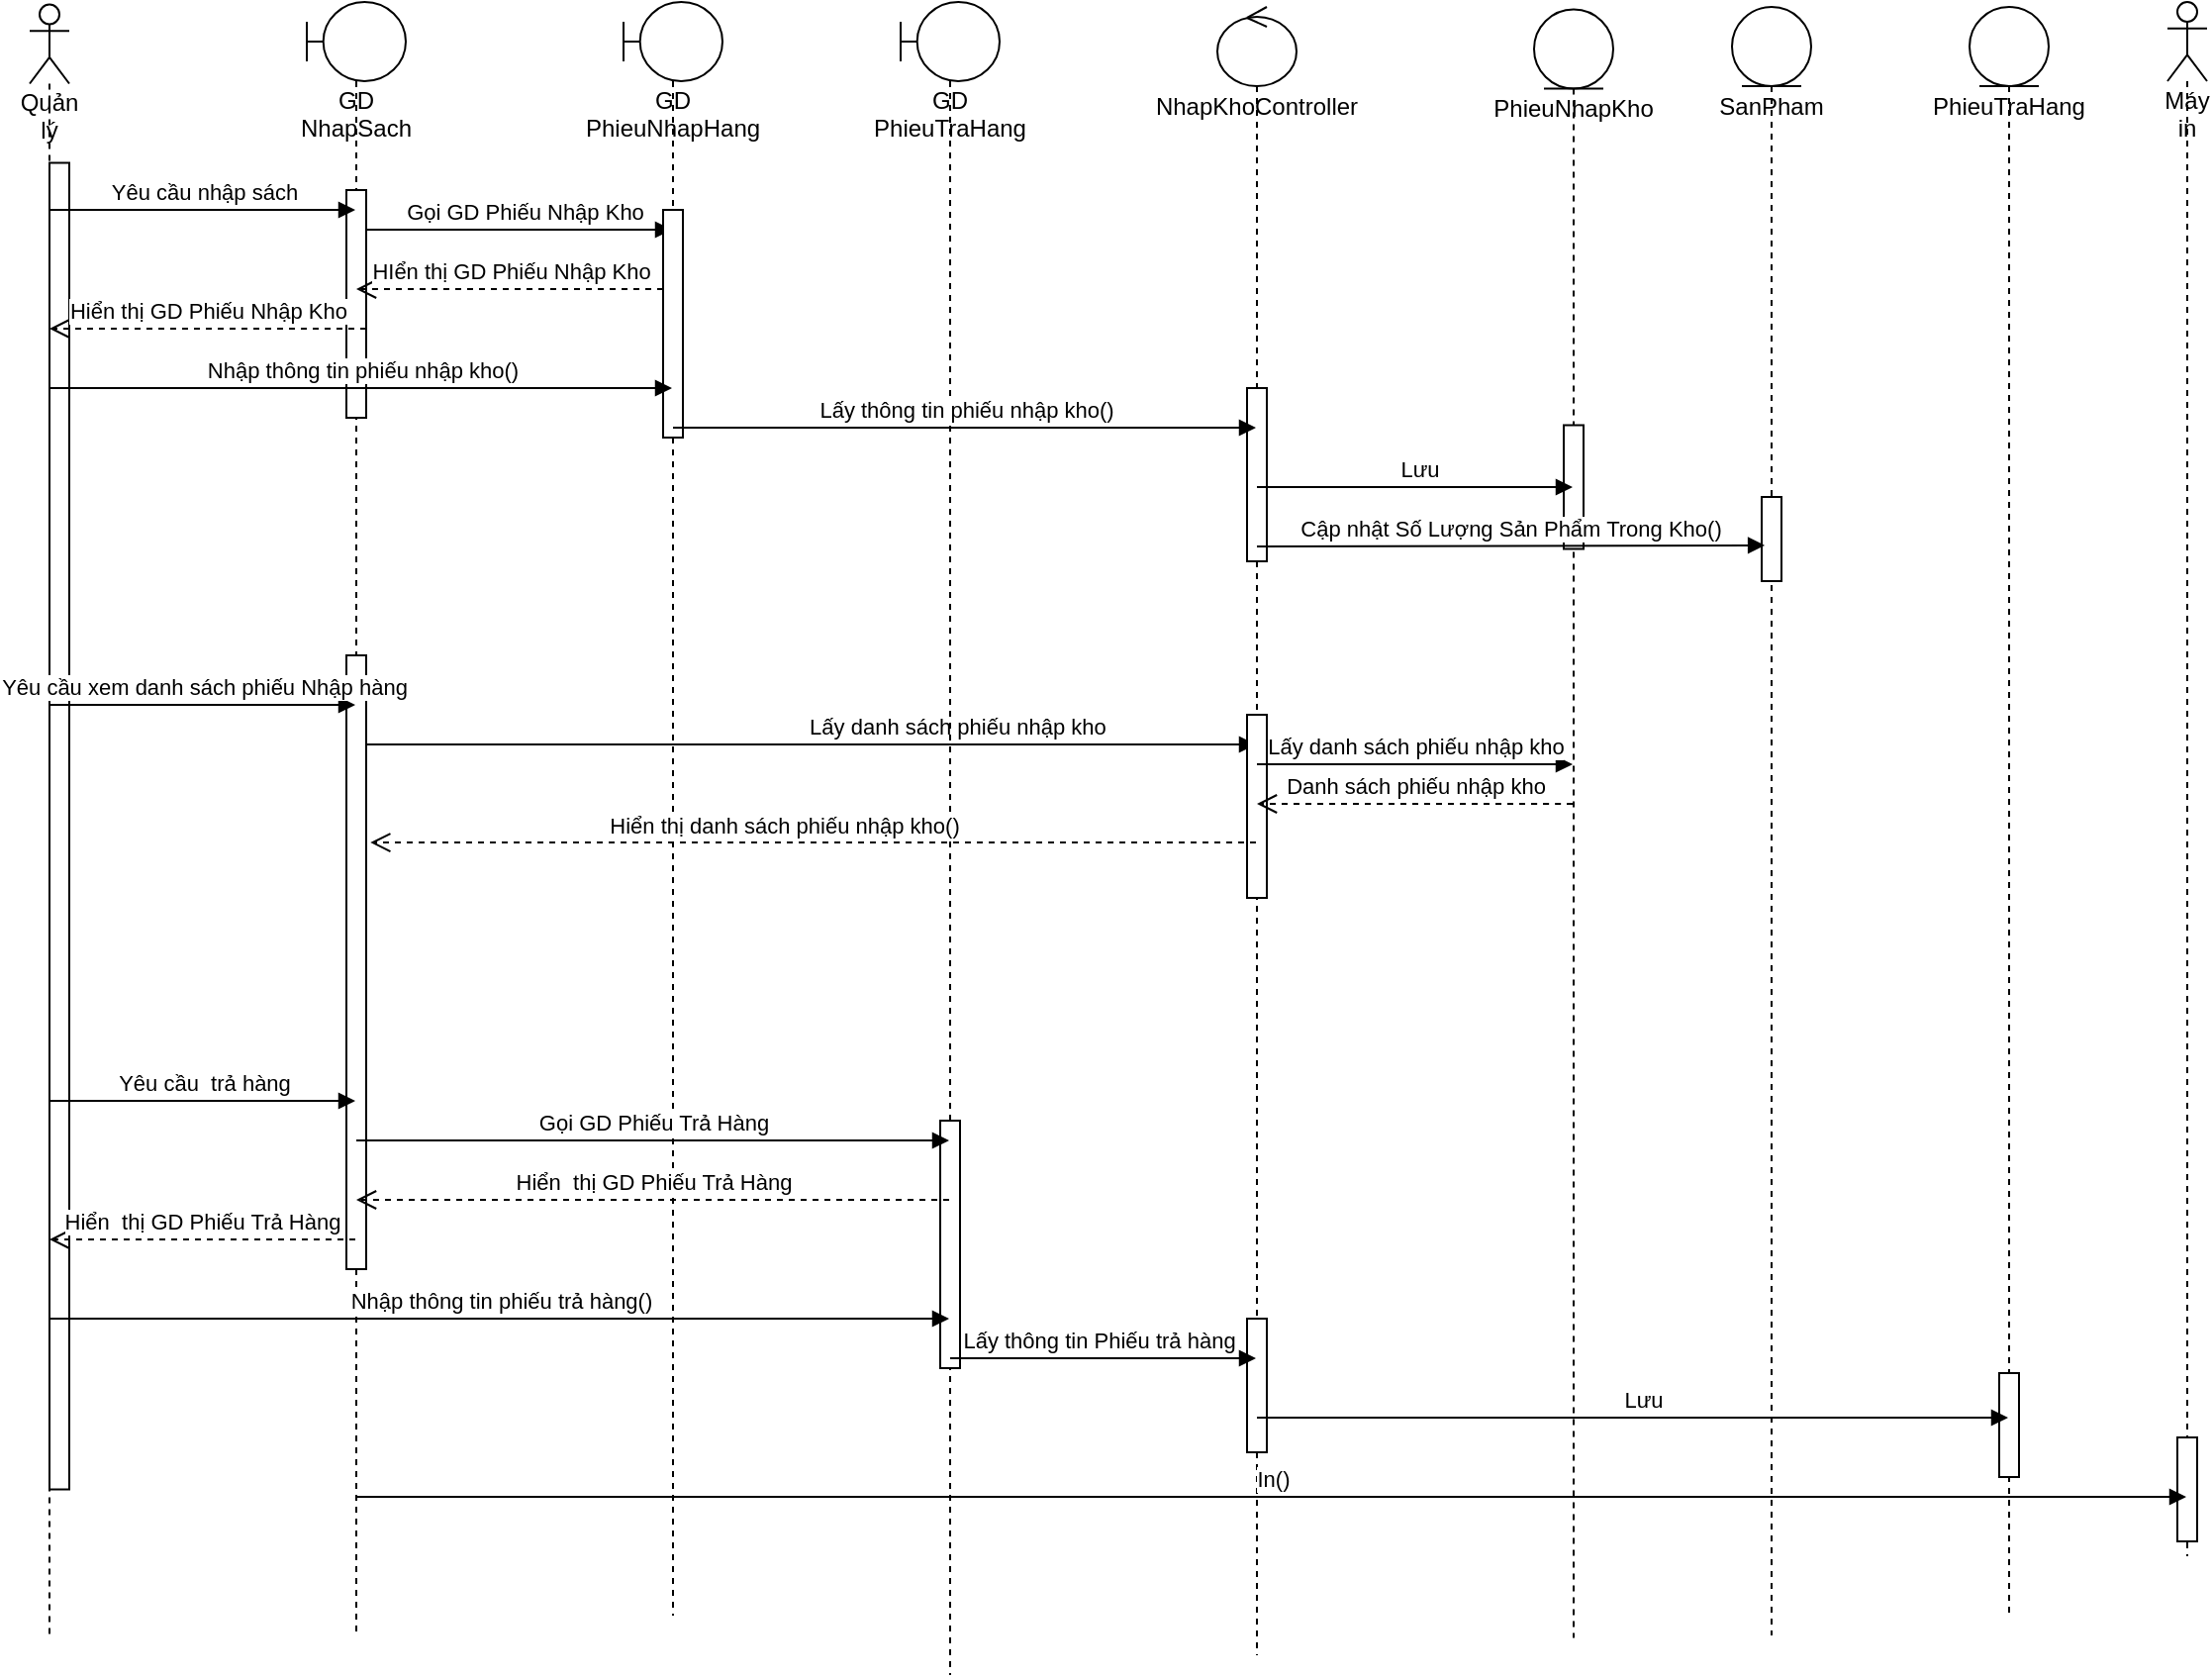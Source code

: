 <mxfile version="13.10.4" type="github">
  <diagram id="C5RBs43oDa-KdzZeNtuy" name="Page-1">
    <mxGraphModel dx="1635" dy="902" grid="1" gridSize="10" guides="1" tooltips="1" connect="1" arrows="1" fold="1" page="1" pageScale="1" pageWidth="827" pageHeight="1169" math="0" shadow="0">
      <root>
        <mxCell id="WIyWlLk6GJQsqaUBKTNV-0" />
        <mxCell id="WIyWlLk6GJQsqaUBKTNV-1" parent="WIyWlLk6GJQsqaUBKTNV-0" />
        <mxCell id="C7oUk9vykBXGrRUJCyyR-0" value="Quản lý" style="shape=umlLifeline;participant=umlActor;perimeter=lifelinePerimeter;whiteSpace=wrap;html=1;container=1;collapsible=0;recursiveResize=0;verticalAlign=top;spacingTop=36;outlineConnect=0;" parent="WIyWlLk6GJQsqaUBKTNV-1" vertex="1">
          <mxGeometry x="100" y="146.25" width="20" height="825" as="geometry" />
        </mxCell>
        <mxCell id="C7oUk9vykBXGrRUJCyyR-36" value="" style="html=1;points=[];perimeter=orthogonalPerimeter;" parent="C7oUk9vykBXGrRUJCyyR-0" vertex="1">
          <mxGeometry x="10" y="80" width="10" height="670" as="geometry" />
        </mxCell>
        <mxCell id="C7oUk9vykBXGrRUJCyyR-1" value="GD NhapSach" style="shape=umlLifeline;participant=umlBoundary;perimeter=lifelinePerimeter;whiteSpace=wrap;html=1;container=1;collapsible=0;recursiveResize=0;verticalAlign=top;spacingTop=36;outlineConnect=0;" parent="WIyWlLk6GJQsqaUBKTNV-1" vertex="1">
          <mxGeometry x="240" y="145" width="50" height="825" as="geometry" />
        </mxCell>
        <mxCell id="C7oUk9vykBXGrRUJCyyR-10" value="Gọi GD Phiếu Nhập Kho" style="html=1;verticalAlign=bottom;endArrow=block;" parent="C7oUk9vykBXGrRUJCyyR-1" target="C7oUk9vykBXGrRUJCyyR-4" edge="1">
          <mxGeometry x="0.036" width="80" relative="1" as="geometry">
            <mxPoint x="30" y="115" as="sourcePoint" />
            <mxPoint x="110" y="115" as="targetPoint" />
            <mxPoint as="offset" />
          </mxGeometry>
        </mxCell>
        <mxCell id="C7oUk9vykBXGrRUJCyyR-34" value="" style="html=1;points=[];perimeter=orthogonalPerimeter;" parent="C7oUk9vykBXGrRUJCyyR-1" vertex="1">
          <mxGeometry x="20" y="445" width="10" height="40" as="geometry" />
        </mxCell>
        <mxCell id="C7oUk9vykBXGrRUJCyyR-37" value="" style="html=1;points=[];perimeter=orthogonalPerimeter;" parent="C7oUk9vykBXGrRUJCyyR-1" vertex="1">
          <mxGeometry x="20" y="95" width="10" height="115" as="geometry" />
        </mxCell>
        <mxCell id="C7oUk9vykBXGrRUJCyyR-38" value="" style="html=1;points=[];perimeter=orthogonalPerimeter;" parent="C7oUk9vykBXGrRUJCyyR-1" vertex="1">
          <mxGeometry x="20" y="330" width="10" height="310" as="geometry" />
        </mxCell>
        <mxCell id="C7oUk9vykBXGrRUJCyyR-53" value="Lấy danh sách phiếu nhập kho&amp;nbsp;" style="html=1;verticalAlign=bottom;endArrow=block;" parent="C7oUk9vykBXGrRUJCyyR-1" target="C7oUk9vykBXGrRUJCyyR-3" edge="1">
          <mxGeometry x="0.335" width="80" relative="1" as="geometry">
            <mxPoint x="30" y="375" as="sourcePoint" />
            <mxPoint x="110" y="375" as="targetPoint" />
            <mxPoint as="offset" />
            <Array as="points">
              <mxPoint x="230" y="375" />
            </Array>
          </mxGeometry>
        </mxCell>
        <mxCell id="C7oUk9vykBXGrRUJCyyR-2" value="PhieuNhapKho" style="shape=umlLifeline;participant=umlEntity;perimeter=lifelinePerimeter;whiteSpace=wrap;html=1;container=1;collapsible=0;recursiveResize=0;verticalAlign=top;spacingTop=36;outlineConnect=0;" parent="WIyWlLk6GJQsqaUBKTNV-1" vertex="1">
          <mxGeometry x="860" y="148.75" width="40" height="822.5" as="geometry" />
        </mxCell>
        <mxCell id="C7oUk9vykBXGrRUJCyyR-43" value="" style="html=1;points=[];perimeter=orthogonalPerimeter;" parent="C7oUk9vykBXGrRUJCyyR-2" vertex="1">
          <mxGeometry x="15" y="210" width="10" height="62.5" as="geometry" />
        </mxCell>
        <mxCell id="C7oUk9vykBXGrRUJCyyR-3" value="NhapKhoController" style="shape=umlLifeline;participant=umlControl;perimeter=lifelinePerimeter;whiteSpace=wrap;html=1;container=1;collapsible=0;recursiveResize=0;verticalAlign=top;spacingTop=36;outlineConnect=0;" parent="WIyWlLk6GJQsqaUBKTNV-1" vertex="1">
          <mxGeometry x="700" y="147.5" width="40" height="832.5" as="geometry" />
        </mxCell>
        <mxCell id="C7oUk9vykBXGrRUJCyyR-42" value="" style="html=1;points=[];perimeter=orthogonalPerimeter;" parent="C7oUk9vykBXGrRUJCyyR-3" vertex="1">
          <mxGeometry x="15" y="192.5" width="10" height="87.5" as="geometry" />
        </mxCell>
        <mxCell id="C7oUk9vykBXGrRUJCyyR-45" value="" style="html=1;points=[];perimeter=orthogonalPerimeter;" parent="C7oUk9vykBXGrRUJCyyR-3" vertex="1">
          <mxGeometry x="15" y="357.5" width="10" height="92.5" as="geometry" />
        </mxCell>
        <mxCell id="C7oUk9vykBXGrRUJCyyR-48" value="" style="html=1;points=[];perimeter=orthogonalPerimeter;" parent="C7oUk9vykBXGrRUJCyyR-3" vertex="1">
          <mxGeometry x="15" y="662.5" width="10" height="67.5" as="geometry" />
        </mxCell>
        <mxCell id="WbfyKLfJ2JwULhxpAesc-1" value="Lấy danh sách phiếu nhập kho" style="html=1;verticalAlign=bottom;endArrow=block;" edge="1" parent="C7oUk9vykBXGrRUJCyyR-3" target="C7oUk9vykBXGrRUJCyyR-2">
          <mxGeometry width="80" relative="1" as="geometry">
            <mxPoint x="20" y="382.5" as="sourcePoint" />
            <mxPoint x="100" y="382.5" as="targetPoint" />
          </mxGeometry>
        </mxCell>
        <mxCell id="C7oUk9vykBXGrRUJCyyR-4" value="GD PhieuNhapHang" style="shape=umlLifeline;participant=umlBoundary;perimeter=lifelinePerimeter;whiteSpace=wrap;html=1;container=1;collapsible=0;recursiveResize=0;verticalAlign=top;spacingTop=36;outlineConnect=0;" parent="WIyWlLk6GJQsqaUBKTNV-1" vertex="1">
          <mxGeometry x="400" y="145" width="50" height="815" as="geometry" />
        </mxCell>
        <mxCell id="C7oUk9vykBXGrRUJCyyR-41" value="" style="html=1;points=[];perimeter=orthogonalPerimeter;" parent="C7oUk9vykBXGrRUJCyyR-4" vertex="1">
          <mxGeometry x="20" y="105" width="10" height="115" as="geometry" />
        </mxCell>
        <mxCell id="C7oUk9vykBXGrRUJCyyR-5" value="GD PhieuTraHang" style="shape=umlLifeline;participant=umlBoundary;perimeter=lifelinePerimeter;whiteSpace=wrap;html=1;container=1;collapsible=0;recursiveResize=0;verticalAlign=top;spacingTop=36;outlineConnect=0;" parent="WIyWlLk6GJQsqaUBKTNV-1" vertex="1">
          <mxGeometry x="540" y="145" width="50" height="845" as="geometry" />
        </mxCell>
        <mxCell id="C7oUk9vykBXGrRUJCyyR-47" value="" style="html=1;points=[];perimeter=orthogonalPerimeter;" parent="C7oUk9vykBXGrRUJCyyR-5" vertex="1">
          <mxGeometry x="20" y="565" width="10" height="125" as="geometry" />
        </mxCell>
        <mxCell id="C7oUk9vykBXGrRUJCyyR-6" value="Yêu cầu nhập sách" style="html=1;verticalAlign=bottom;endArrow=block;" parent="WIyWlLk6GJQsqaUBKTNV-1" source="C7oUk9vykBXGrRUJCyyR-0" target="C7oUk9vykBXGrRUJCyyR-1" edge="1">
          <mxGeometry width="80" relative="1" as="geometry">
            <mxPoint x="110" y="270" as="sourcePoint" />
            <mxPoint x="190" y="270" as="targetPoint" />
            <Array as="points">
              <mxPoint x="250" y="250" />
            </Array>
          </mxGeometry>
        </mxCell>
        <mxCell id="C7oUk9vykBXGrRUJCyyR-9" value="PhieuTraHang" style="shape=umlLifeline;participant=umlEntity;perimeter=lifelinePerimeter;whiteSpace=wrap;html=1;container=1;collapsible=0;recursiveResize=0;verticalAlign=top;spacingTop=36;outlineConnect=0;" parent="WIyWlLk6GJQsqaUBKTNV-1" vertex="1">
          <mxGeometry x="1080" y="147.5" width="40" height="812.5" as="geometry" />
        </mxCell>
        <mxCell id="C7oUk9vykBXGrRUJCyyR-49" value="" style="html=1;points=[];perimeter=orthogonalPerimeter;" parent="C7oUk9vykBXGrRUJCyyR-9" vertex="1">
          <mxGeometry x="15" y="690" width="10" height="52.5" as="geometry" />
        </mxCell>
        <mxCell id="C7oUk9vykBXGrRUJCyyR-11" value="HIển thị GD Phiếu Nhập Kho" style="html=1;verticalAlign=bottom;endArrow=open;dashed=1;endSize=8;" parent="WIyWlLk6GJQsqaUBKTNV-1" target="C7oUk9vykBXGrRUJCyyR-1" edge="1">
          <mxGeometry relative="1" as="geometry">
            <mxPoint x="420" y="290" as="sourcePoint" />
            <mxPoint x="340" y="290" as="targetPoint" />
          </mxGeometry>
        </mxCell>
        <mxCell id="C7oUk9vykBXGrRUJCyyR-12" value="Hiển thị GD Phiếu Nhập Kho" style="html=1;verticalAlign=bottom;endArrow=open;dashed=1;endSize=8;" parent="WIyWlLk6GJQsqaUBKTNV-1" target="C7oUk9vykBXGrRUJCyyR-0" edge="1">
          <mxGeometry relative="1" as="geometry">
            <mxPoint x="270" y="310" as="sourcePoint" />
            <mxPoint x="190" y="310" as="targetPoint" />
          </mxGeometry>
        </mxCell>
        <mxCell id="C7oUk9vykBXGrRUJCyyR-16" value="SanPham" style="shape=umlLifeline;participant=umlEntity;perimeter=lifelinePerimeter;whiteSpace=wrap;html=1;container=1;collapsible=0;recursiveResize=0;verticalAlign=top;spacingTop=36;outlineConnect=0;" parent="WIyWlLk6GJQsqaUBKTNV-1" vertex="1">
          <mxGeometry x="960" y="147.5" width="40" height="822.5" as="geometry" />
        </mxCell>
        <mxCell id="C7oUk9vykBXGrRUJCyyR-44" value="" style="html=1;points=[];perimeter=orthogonalPerimeter;" parent="C7oUk9vykBXGrRUJCyyR-16" vertex="1">
          <mxGeometry x="15" y="247.5" width="10" height="42.5" as="geometry" />
        </mxCell>
        <mxCell id="C7oUk9vykBXGrRUJCyyR-15" value="Lưu" style="html=1;verticalAlign=bottom;endArrow=block;" parent="WIyWlLk6GJQsqaUBKTNV-1" source="C7oUk9vykBXGrRUJCyyR-3" target="C7oUk9vykBXGrRUJCyyR-2" edge="1">
          <mxGeometry x="0.028" width="80" relative="1" as="geometry">
            <mxPoint x="700" y="475" as="sourcePoint" />
            <mxPoint x="510" y="420" as="targetPoint" />
            <Array as="points">
              <mxPoint x="770" y="390" />
              <mxPoint x="800" y="390" />
              <mxPoint x="850" y="390" />
            </Array>
            <mxPoint as="offset" />
          </mxGeometry>
        </mxCell>
        <mxCell id="C7oUk9vykBXGrRUJCyyR-14" value="Lấy thông tin phiếu nhập kho()" style="html=1;verticalAlign=bottom;endArrow=block;" parent="WIyWlLk6GJQsqaUBKTNV-1" source="C7oUk9vykBXGrRUJCyyR-4" target="C7oUk9vykBXGrRUJCyyR-3" edge="1">
          <mxGeometry width="80" relative="1" as="geometry">
            <mxPoint x="110" y="380" as="sourcePoint" />
            <mxPoint x="190" y="380" as="targetPoint" />
            <Array as="points">
              <mxPoint x="590" y="360" />
            </Array>
          </mxGeometry>
        </mxCell>
        <mxCell id="C7oUk9vykBXGrRUJCyyR-20" value="Nhập thông tin phiếu nhập kho()" style="html=1;verticalAlign=bottom;endArrow=block;" parent="WIyWlLk6GJQsqaUBKTNV-1" source="C7oUk9vykBXGrRUJCyyR-0" target="C7oUk9vykBXGrRUJCyyR-4" edge="1">
          <mxGeometry width="80" relative="1" as="geometry">
            <mxPoint x="150.0" y="360.0" as="sourcePoint" />
            <mxPoint x="424.69" y="360.0" as="targetPoint" />
            <Array as="points">
              <mxPoint x="315" y="340" />
              <mxPoint x="370" y="340" />
            </Array>
          </mxGeometry>
        </mxCell>
        <mxCell id="C7oUk9vykBXGrRUJCyyR-21" value="Hiển&amp;nbsp; thị GD Phiếu Trả Hàng" style="html=1;verticalAlign=bottom;endArrow=open;dashed=1;endSize=8;" parent="WIyWlLk6GJQsqaUBKTNV-1" source="C7oUk9vykBXGrRUJCyyR-5" target="C7oUk9vykBXGrRUJCyyR-1" edge="1">
          <mxGeometry relative="1" as="geometry">
            <mxPoint x="560" y="620" as="sourcePoint" />
            <mxPoint x="480" y="620" as="targetPoint" />
            <Array as="points">
              <mxPoint x="510" y="750" />
              <mxPoint x="320" y="750" />
            </Array>
          </mxGeometry>
        </mxCell>
        <mxCell id="C7oUk9vykBXGrRUJCyyR-22" value="Hiển&amp;nbsp; thị GD Phiếu Trả Hàng" style="html=1;verticalAlign=bottom;endArrow=open;dashed=1;endSize=8;" parent="WIyWlLk6GJQsqaUBKTNV-1" source="C7oUk9vykBXGrRUJCyyR-1" target="C7oUk9vykBXGrRUJCyyR-0" edge="1">
          <mxGeometry relative="1" as="geometry">
            <mxPoint x="400" y="640" as="sourcePoint" />
            <mxPoint x="104.81" y="640" as="targetPoint" />
            <Array as="points">
              <mxPoint x="210" y="770" />
              <mxPoint x="180" y="770" />
              <mxPoint x="110" y="770" />
            </Array>
          </mxGeometry>
        </mxCell>
        <mxCell id="C7oUk9vykBXGrRUJCyyR-23" value="Nhập thông tin phiếu trả hàng()" style="html=1;verticalAlign=bottom;endArrow=block;" parent="WIyWlLk6GJQsqaUBKTNV-1" source="C7oUk9vykBXGrRUJCyyR-0" target="C7oUk9vykBXGrRUJCyyR-5" edge="1">
          <mxGeometry width="80" relative="1" as="geometry">
            <mxPoint x="107.56" y="680.0" as="sourcePoint" />
            <mxPoint x="560" y="730" as="targetPoint" />
            <Array as="points">
              <mxPoint x="240" y="810" />
              <mxPoint x="490" y="810" />
            </Array>
          </mxGeometry>
        </mxCell>
        <mxCell id="C7oUk9vykBXGrRUJCyyR-26" value="Lưu" style="html=1;verticalAlign=bottom;endArrow=block;" parent="WIyWlLk6GJQsqaUBKTNV-1" source="C7oUk9vykBXGrRUJCyyR-3" target="C7oUk9vykBXGrRUJCyyR-9" edge="1">
          <mxGeometry x="0.028" width="80" relative="1" as="geometry">
            <mxPoint x="720.0" y="730" as="sourcePoint" />
            <mxPoint x="849.69" y="730" as="targetPoint" />
            <Array as="points">
              <mxPoint x="740" y="860" />
              <mxPoint x="820" y="860" />
              <mxPoint x="970" y="860" />
            </Array>
            <mxPoint as="offset" />
          </mxGeometry>
        </mxCell>
        <mxCell id="C7oUk9vykBXGrRUJCyyR-27" value="Máy in" style="shape=umlLifeline;participant=umlActor;perimeter=lifelinePerimeter;whiteSpace=wrap;html=1;container=1;collapsible=0;recursiveResize=0;verticalAlign=top;spacingTop=36;outlineConnect=0;" parent="WIyWlLk6GJQsqaUBKTNV-1" vertex="1">
          <mxGeometry x="1180" y="145" width="20" height="785" as="geometry" />
        </mxCell>
        <mxCell id="C7oUk9vykBXGrRUJCyyR-50" value="" style="html=1;points=[];perimeter=orthogonalPerimeter;" parent="C7oUk9vykBXGrRUJCyyR-27" vertex="1">
          <mxGeometry x="5" y="725" width="10" height="52.5" as="geometry" />
        </mxCell>
        <mxCell id="C7oUk9vykBXGrRUJCyyR-17" value="Cập nhật Số Lượng Sản Phẩm Trong Kho()" style="html=1;verticalAlign=bottom;endArrow=block;entryX=0.156;entryY=0.575;entryDx=0;entryDy=0;entryPerimeter=0;" parent="WIyWlLk6GJQsqaUBKTNV-1" target="C7oUk9vykBXGrRUJCyyR-44" edge="1">
          <mxGeometry width="80" relative="1" as="geometry">
            <mxPoint x="720" y="420" as="sourcePoint" />
            <mxPoint x="800" y="462.5" as="targetPoint" />
            <Array as="points" />
          </mxGeometry>
        </mxCell>
        <mxCell id="C7oUk9vykBXGrRUJCyyR-18" value="Yêu cầu&amp;nbsp; trả hàng" style="html=1;verticalAlign=bottom;endArrow=block;" parent="WIyWlLk6GJQsqaUBKTNV-1" source="C7oUk9vykBXGrRUJCyyR-0" target="C7oUk9vykBXGrRUJCyyR-1" edge="1">
          <mxGeometry width="80" relative="1" as="geometry">
            <mxPoint x="110" y="570" as="sourcePoint" />
            <mxPoint x="190" y="570" as="targetPoint" />
            <Array as="points">
              <mxPoint x="150" y="700" />
              <mxPoint x="220" y="700" />
              <mxPoint x="250" y="700" />
            </Array>
          </mxGeometry>
        </mxCell>
        <mxCell id="C7oUk9vykBXGrRUJCyyR-25" value="Lấy thông tin Phiếu trả hàng" style="html=1;verticalAlign=bottom;endArrow=block;" parent="WIyWlLk6GJQsqaUBKTNV-1" source="C7oUk9vykBXGrRUJCyyR-5" target="C7oUk9vykBXGrRUJCyyR-3" edge="1">
          <mxGeometry x="-0.027" width="80" relative="1" as="geometry">
            <mxPoint x="570" y="710" as="sourcePoint" />
            <mxPoint x="650" y="710" as="targetPoint" />
            <Array as="points">
              <mxPoint x="630" y="830" />
              <mxPoint x="670" y="830" />
              <mxPoint x="700" y="830" />
            </Array>
            <mxPoint as="offset" />
          </mxGeometry>
        </mxCell>
        <mxCell id="C7oUk9vykBXGrRUJCyyR-28" value="In()" style="html=1;verticalAlign=bottom;endArrow=block;" parent="WIyWlLk6GJQsqaUBKTNV-1" source="C7oUk9vykBXGrRUJCyyR-1" target="C7oUk9vykBXGrRUJCyyR-27" edge="1">
          <mxGeometry width="80" relative="1" as="geometry">
            <mxPoint x="270" y="770" as="sourcePoint" />
            <mxPoint x="1170" y="760" as="targetPoint" />
            <Array as="points">
              <mxPoint x="480" y="900" />
              <mxPoint x="810" y="900" />
            </Array>
          </mxGeometry>
        </mxCell>
        <mxCell id="C7oUk9vykBXGrRUJCyyR-19" value="Gọi GD Phiếu Trả Hàng" style="html=1;verticalAlign=bottom;endArrow=block;" parent="WIyWlLk6GJQsqaUBKTNV-1" source="C7oUk9vykBXGrRUJCyyR-1" target="C7oUk9vykBXGrRUJCyyR-5" edge="1">
          <mxGeometry width="80" relative="1" as="geometry">
            <mxPoint x="270" y="590" as="sourcePoint" />
            <mxPoint x="350" y="590" as="targetPoint" />
            <Array as="points">
              <mxPoint x="350" y="720" />
              <mxPoint x="430" y="720" />
              <mxPoint x="520" y="720" />
            </Array>
          </mxGeometry>
        </mxCell>
        <mxCell id="C7oUk9vykBXGrRUJCyyR-29" value="Yêu cầu xem danh sách phiếu Nhập hàng" style="html=1;verticalAlign=bottom;endArrow=block;" parent="WIyWlLk6GJQsqaUBKTNV-1" source="C7oUk9vykBXGrRUJCyyR-0" target="C7oUk9vykBXGrRUJCyyR-1" edge="1">
          <mxGeometry width="80" relative="1" as="geometry">
            <mxPoint x="110" y="491.25" as="sourcePoint" />
            <mxPoint x="190" y="491.25" as="targetPoint" />
            <Array as="points">
              <mxPoint x="190" y="500" />
              <mxPoint x="200" y="500" />
            </Array>
          </mxGeometry>
        </mxCell>
        <mxCell id="C7oUk9vykBXGrRUJCyyR-56" value="Hiển thị danh sách phiếu nhập kho()" style="html=1;verticalAlign=bottom;endArrow=open;dashed=1;endSize=8;entryX=1.212;entryY=0.305;entryDx=0;entryDy=0;entryPerimeter=0;" parent="WIyWlLk6GJQsqaUBKTNV-1" source="C7oUk9vykBXGrRUJCyyR-3" target="C7oUk9vykBXGrRUJCyyR-38" edge="1">
          <mxGeometry x="0.071" relative="1" as="geometry">
            <mxPoint x="889.5" y="540" as="sourcePoint" />
            <mxPoint x="740" y="540" as="targetPoint" />
            <mxPoint x="1" as="offset" />
          </mxGeometry>
        </mxCell>
        <mxCell id="C7oUk9vykBXGrRUJCyyR-55" value="Danh sách phiếu nhập kho" style="html=1;verticalAlign=bottom;endArrow=open;dashed=1;endSize=8;" parent="WIyWlLk6GJQsqaUBKTNV-1" source="C7oUk9vykBXGrRUJCyyR-2" target="C7oUk9vykBXGrRUJCyyR-3" edge="1">
          <mxGeometry relative="1" as="geometry">
            <mxPoint x="860" y="530" as="sourcePoint" />
            <mxPoint x="730" y="530" as="targetPoint" />
            <Array as="points">
              <mxPoint x="870" y="550" />
              <mxPoint x="760" y="550" />
            </Array>
          </mxGeometry>
        </mxCell>
      </root>
    </mxGraphModel>
  </diagram>
</mxfile>

